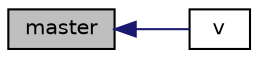 digraph "master"
{
  bgcolor="transparent";
  edge [fontname="Helvetica",fontsize="10",labelfontname="Helvetica",labelfontsize="10"];
  node [fontname="Helvetica",fontsize="10",shape=record];
  rankdir="LR";
  Node928 [label="master",height=0.2,width=0.4,color="black", fillcolor="grey75", style="filled", fontcolor="black"];
  Node928 -> Node929 [dir="back",color="midnightblue",fontsize="10",style="solid",fontname="Helvetica"];
  Node929 [label="v",height=0.2,width=0.4,color="black",URL="$a30453.html#a7eda37ce4c03582374ea2c8f103c5af6",tooltip="Return the velocity of the given point on the given body. "];
}
